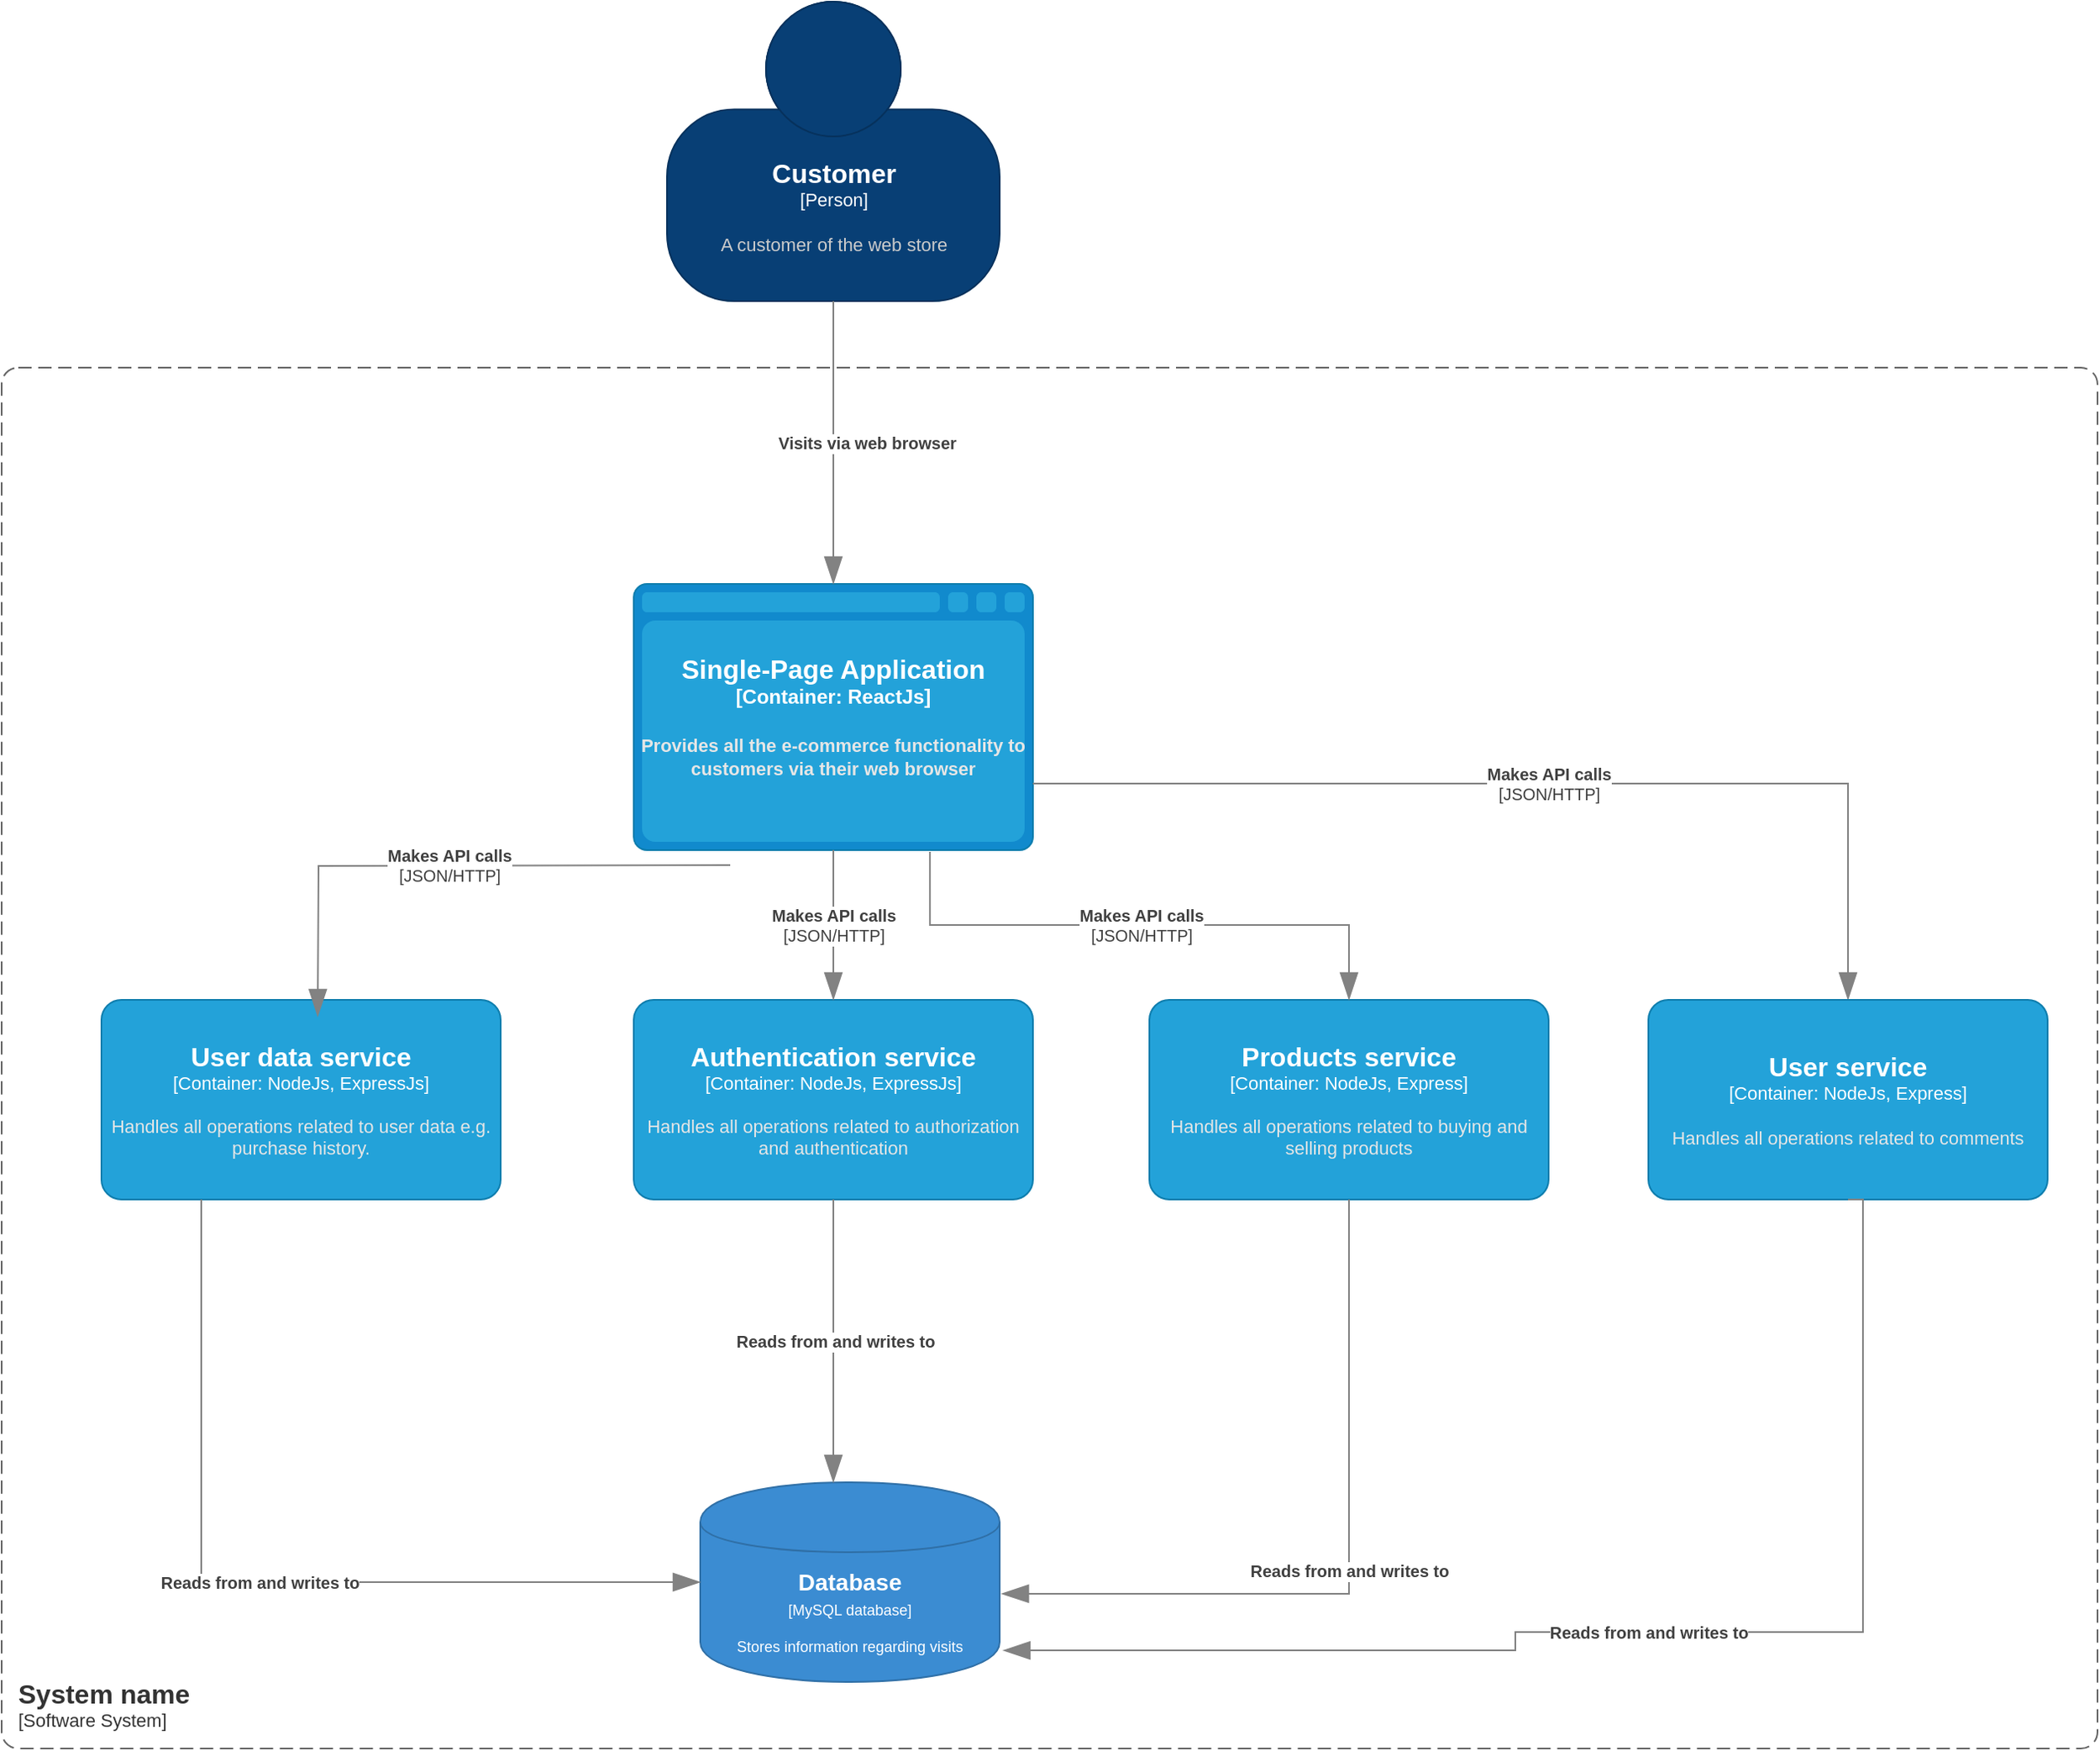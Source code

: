 <mxfile version="20.3.6" type="device"><diagram id="LmfPJnEAnTAT-7PzBd9i" name="Page-1"><mxGraphModel dx="2272" dy="1809" grid="1" gridSize="10" guides="1" tooltips="1" connect="1" arrows="1" fold="1" page="1" pageScale="1" pageWidth="850" pageHeight="1100" math="0" shadow="0"><root><mxCell id="0"/><mxCell id="1" parent="0"/><object placeholders="1" c4Name="Customer" c4Type="Person" c4Description="A customer of the web store" label="&lt;font style=&quot;font-size: 16px&quot;&gt;&lt;b&gt;%c4Name%&lt;/b&gt;&lt;/font&gt;&lt;div&gt;[%c4Type%]&lt;/div&gt;&lt;br&gt;&lt;div&gt;&lt;font style=&quot;font-size: 11px&quot;&gt;&lt;font color=&quot;#cccccc&quot;&gt;%c4Description%&lt;/font&gt;&lt;/div&gt;" id="D1uYaz4RbRke8vVT3epM-1"><mxCell style="html=1;fontSize=11;dashed=0;whitespace=wrap;fillColor=#083F75;strokeColor=#06315C;fontColor=#ffffff;shape=mxgraph.c4.person2;align=center;metaEdit=1;points=[[0.5,0,0],[1,0.5,0],[1,0.75,0],[0.75,1,0],[0.5,1,0],[0.25,1,0],[0,0.75,0],[0,0.5,0]];resizable=0;" parent="1" vertex="1"><mxGeometry x="120" y="-50" width="200" height="180" as="geometry"/></mxCell></object><object placeholders="1" c4Name="System name" c4Type="SystemScopeBoundary" c4Application="Software System" label="&lt;font style=&quot;font-size: 16px&quot;&gt;&lt;b&gt;&lt;div style=&quot;text-align: left&quot;&gt;%c4Name%&lt;/div&gt;&lt;/b&gt;&lt;/font&gt;&lt;div style=&quot;text-align: left&quot;&gt;[%c4Application%]&lt;/div&gt;" id="D1uYaz4RbRke8vVT3epM-2"><mxCell style="rounded=1;fontSize=11;whiteSpace=wrap;html=1;dashed=1;arcSize=20;fillColor=none;strokeColor=#666666;fontColor=#333333;labelBackgroundColor=none;align=left;verticalAlign=bottom;labelBorderColor=none;spacingTop=0;spacing=10;dashPattern=8 4;metaEdit=1;rotatable=0;perimeter=rectanglePerimeter;noLabel=0;labelPadding=0;allowArrows=0;connectable=0;expand=0;recursiveResize=0;editable=1;pointerEvents=0;absoluteArcSize=1;points=[[0.25,0,0],[0.5,0,0],[0.75,0,0],[1,0.25,0],[1,0.5,0],[1,0.75,0],[0.75,1,0],[0.5,1,0],[0.25,1,0],[0,0.75,0],[0,0.5,0],[0,0.25,0]];" parent="1" vertex="1"><mxGeometry x="-280" y="170" width="1260" height="830" as="geometry"/></mxCell></object><object placeholders="1" c4Type="Single-Page Application" c4Container="Container" c4Technology="ReactJs" c4Description="Provides all the e-commerce functionality to customers via their web browser&#xA;" label="&lt;font style=&quot;font-size: 16px&quot;&gt;&lt;b&gt;%c4Type%&lt;/font&gt;&lt;div&gt;[%c4Container%:&amp;nbsp;%c4Technology%]&lt;/div&gt;&lt;br&gt;&lt;div&gt;&lt;font style=&quot;font-size: 11px&quot;&gt;&lt;font color=&quot;#E6E6E6&quot;&gt;%c4Description%&lt;/font&gt;&lt;/div&gt;" id="D1uYaz4RbRke8vVT3epM-3"><mxCell style="shape=mxgraph.c4.webBrowserContainer;whiteSpace=wrap;html=1;boundedLbl=1;rounded=0;labelBackgroundColor=none;fillColor=#118ACD;fontSize=12;fontColor=#ffffff;align=center;strokeColor=#0E7DAD;metaEdit=1;points=[[0.5,0,0],[1,0.25,0],[1,0.5,0],[1,0.75,0],[0.5,1,0],[0,0.75,0],[0,0.5,0],[0,0.25,0]];resizable=0;" parent="1" vertex="1"><mxGeometry x="100" y="300" width="240" height="160" as="geometry"/></mxCell></object><object placeholders="1" c4Name="Authentication service" c4Type="Container" c4Technology="NodeJs, ExpressJs" c4Description="Handles all operations related to authorization and authentication" label="&lt;font style=&quot;font-size: 16px&quot;&gt;&lt;b&gt;%c4Name%&lt;/b&gt;&lt;/font&gt;&lt;div&gt;[%c4Type%: %c4Technology%]&lt;/div&gt;&lt;br&gt;&lt;div&gt;&lt;font style=&quot;font-size: 11px&quot;&gt;&lt;font color=&quot;#E6E6E6&quot;&gt;%c4Description%&lt;/font&gt;&lt;/div&gt;" id="D1uYaz4RbRke8vVT3epM-4"><mxCell style="rounded=1;whiteSpace=wrap;html=1;fontSize=11;labelBackgroundColor=none;fillColor=#23A2D9;fontColor=#ffffff;align=center;arcSize=10;strokeColor=#0E7DAD;metaEdit=1;resizable=0;points=[[0.25,0,0],[0.5,0,0],[0.75,0,0],[1,0.25,0],[1,0.5,0],[1,0.75,0],[0.75,1,0],[0.5,1,0],[0.25,1,0],[0,0.75,0],[0,0.5,0],[0,0.25,0]];" parent="1" vertex="1"><mxGeometry x="100" y="550" width="240" height="120" as="geometry"/></mxCell></object><object placeholders="1" c4Type="Relationship" c4Description="Visits via web browser" label="&lt;div style=&quot;text-align: left&quot;&gt;&lt;div style=&quot;text-align: center&quot;&gt;&lt;b&gt;%c4Description%&lt;/b&gt;&lt;/div&gt;" id="D1uYaz4RbRke8vVT3epM-5"><mxCell style="endArrow=blockThin;html=1;fontSize=10;fontColor=#404040;strokeWidth=1;endFill=1;strokeColor=#828282;elbow=vertical;metaEdit=1;endSize=14;startSize=14;jumpStyle=arc;jumpSize=16;rounded=0;edgeStyle=orthogonalEdgeStyle;exitX=0.5;exitY=1;exitDx=0;exitDy=0;exitPerimeter=0;" parent="1" source="D1uYaz4RbRke8vVT3epM-1" edge="1"><mxGeometry y="20" width="240" relative="1" as="geometry"><mxPoint x="300" y="440" as="sourcePoint"/><mxPoint x="220" y="300" as="targetPoint"/><mxPoint as="offset"/></mxGeometry></mxCell></object><object placeholders="1" c4Name="Products service" c4Type="Container" c4Technology="NodeJs, Express" c4Description="Handles all operations related to buying and selling products" label="&lt;font style=&quot;font-size: 16px&quot;&gt;&lt;b&gt;%c4Name%&lt;/b&gt;&lt;/font&gt;&lt;div&gt;[%c4Type%: %c4Technology%]&lt;/div&gt;&lt;br&gt;&lt;div&gt;&lt;font style=&quot;font-size: 11px&quot;&gt;&lt;font color=&quot;#E6E6E6&quot;&gt;%c4Description%&lt;/font&gt;&lt;/div&gt;" id="D1uYaz4RbRke8vVT3epM-6"><mxCell style="rounded=1;whiteSpace=wrap;html=1;fontSize=11;labelBackgroundColor=none;fillColor=#23A2D9;fontColor=#ffffff;align=center;arcSize=10;strokeColor=#0E7DAD;metaEdit=1;resizable=0;points=[[0.25,0,0],[0.5,0,0],[0.75,0,0],[1,0.25,0],[1,0.5,0],[1,0.75,0],[0.75,1,0],[0.5,1,0],[0.25,1,0],[0,0.75,0],[0,0.5,0],[0,0.25,0]];" parent="1" vertex="1"><mxGeometry x="410" y="550" width="240" height="120" as="geometry"/></mxCell></object><object placeholders="1" c4Type="Relationship" c4Technology="JSON/HTTP" c4Description="Makes API calls" label="&lt;div style=&quot;text-align: left&quot;&gt;&lt;div style=&quot;text-align: center&quot;&gt;&lt;b&gt;%c4Description%&lt;/b&gt;&lt;/div&gt;&lt;div style=&quot;text-align: center&quot;&gt;[%c4Technology%]&lt;/div&gt;&lt;/div&gt;" id="D1uYaz4RbRke8vVT3epM-8"><mxCell style="endArrow=blockThin;html=1;fontSize=10;fontColor=#404040;strokeWidth=1;endFill=1;strokeColor=#828282;elbow=vertical;metaEdit=1;endSize=14;startSize=14;jumpStyle=arc;jumpSize=16;rounded=0;edgeStyle=orthogonalEdgeStyle;exitX=0.5;exitY=1;exitDx=0;exitDy=0;exitPerimeter=0;entryX=0.5;entryY=0;entryDx=0;entryDy=0;entryPerimeter=0;" parent="1" source="D1uYaz4RbRke8vVT3epM-3" target="D1uYaz4RbRke8vVT3epM-4" edge="1"><mxGeometry width="240" relative="1" as="geometry"><mxPoint x="300" y="500" as="sourcePoint"/><mxPoint x="540" y="500" as="targetPoint"/></mxGeometry></mxCell></object><object placeholders="1" c4Type="Relationship" c4Technology="JSON/HTTP" c4Description="Makes API calls" label="&lt;div style=&quot;text-align: left&quot;&gt;&lt;div style=&quot;text-align: center&quot;&gt;&lt;b&gt;%c4Description%&lt;/b&gt;&lt;/div&gt;&lt;div style=&quot;text-align: center&quot;&gt;[%c4Technology%]&lt;/div&gt;&lt;/div&gt;" id="D1uYaz4RbRke8vVT3epM-9"><mxCell style="endArrow=blockThin;html=1;fontSize=10;fontColor=#404040;strokeWidth=1;endFill=1;strokeColor=#828282;elbow=vertical;metaEdit=1;endSize=14;startSize=14;jumpStyle=arc;jumpSize=16;rounded=0;edgeStyle=orthogonalEdgeStyle;exitX=0.742;exitY=1.006;exitDx=0;exitDy=0;exitPerimeter=0;entryX=0.5;entryY=0;entryDx=0;entryDy=0;entryPerimeter=0;" parent="1" source="D1uYaz4RbRke8vVT3epM-3" target="D1uYaz4RbRke8vVT3epM-6" edge="1"><mxGeometry width="240" relative="1" as="geometry"><mxPoint x="230" y="470" as="sourcePoint"/><mxPoint x="230" y="560" as="targetPoint"/></mxGeometry></mxCell></object><object placeholders="1" c4Name="User data service" c4Type="Container" c4Technology="NodeJs, ExpressJs" c4Description="Handles all operations related to user data e.g. purchase history." label="&lt;font style=&quot;font-size: 16px&quot;&gt;&lt;b&gt;%c4Name%&lt;/b&gt;&lt;/font&gt;&lt;div&gt;[%c4Type%: %c4Technology%]&lt;/div&gt;&lt;br&gt;&lt;div&gt;&lt;font style=&quot;font-size: 11px&quot;&gt;&lt;font color=&quot;#E6E6E6&quot;&gt;%c4Description%&lt;/font&gt;&lt;/div&gt;" id="D1uYaz4RbRke8vVT3epM-10"><mxCell style="rounded=1;whiteSpace=wrap;html=1;fontSize=11;labelBackgroundColor=none;fillColor=#23A2D9;fontColor=#ffffff;align=center;arcSize=10;strokeColor=#0E7DAD;metaEdit=1;resizable=0;points=[[0.25,0,0],[0.5,0,0],[0.75,0,0],[1,0.25,0],[1,0.5,0],[1,0.75,0],[0.75,1,0],[0.5,1,0],[0.25,1,0],[0,0.75,0],[0,0.5,0],[0,0.25,0]];" parent="1" vertex="1"><mxGeometry x="-220" y="550" width="240" height="120" as="geometry"/></mxCell></object><object placeholders="1" c4Type="Relationship" c4Technology="JSON/HTTP" c4Description="Makes API calls" label="&lt;div style=&quot;text-align: left&quot;&gt;&lt;div style=&quot;text-align: center&quot;&gt;&lt;b&gt;%c4Description%&lt;/b&gt;&lt;/div&gt;&lt;div style=&quot;text-align: center&quot;&gt;[%c4Technology%]&lt;/div&gt;&lt;/div&gt;" id="D1uYaz4RbRke8vVT3epM-11"><mxCell style="endArrow=blockThin;html=1;fontSize=10;fontColor=#404040;strokeWidth=1;endFill=1;strokeColor=#828282;elbow=vertical;metaEdit=1;endSize=14;startSize=14;jumpStyle=arc;jumpSize=16;rounded=0;edgeStyle=orthogonalEdgeStyle;exitX=1;exitY=0.75;exitDx=0;exitDy=0;exitPerimeter=0;" parent="1" source="D1uYaz4RbRke8vVT3epM-3" target="ph-48rFvkpEkGkd9kMt6-1" edge="1"><mxGeometry width="240" relative="1" as="geometry"><mxPoint x="150" y="480" as="sourcePoint"/><mxPoint x="220" y="500" as="targetPoint"/></mxGeometry></mxCell></object><object label="&lt;div style=&quot;color: rgb(255 , 255 , 255) ; white-space: normal&quot;&gt;&lt;span style=&quot;font-size: 14px&quot;&gt;&lt;b&gt;Database&lt;/b&gt;&lt;/span&gt;&lt;/div&gt;&lt;div style=&quot;color: rgb(255 , 255 , 255) ; font-size: 12px ; white-space: normal&quot;&gt;&lt;font style=&quot;font-size: 9px&quot;&gt;[&lt;font style=&quot;font-size: 9px&quot;&gt;MySQL database&lt;/font&gt;]&lt;/font&gt;&lt;/div&gt;&lt;div&gt;&lt;br&gt;&lt;/div&gt;&lt;div&gt;&lt;font color=&quot;#FFFFFF&quot;&gt;Stores information regarding visits&lt;/font&gt;&lt;br&gt;&lt;/div&gt;" placeholders="1" name="Container Name" description="Description" technology="e.g. PostgreSQL" id="D1uYaz4RbRke8vVT3epM-13"><mxCell style="shape=cylinder;whiteSpace=wrap;html=1;boundedLbl=1;backgroundOutline=1;strokeColor=#2F6FA6;strokeWidth=1;fillColor=#3B8CD2;fontSize=9;fontColor=#000000;align=center;resizable=0;" parent="1" vertex="1"><mxGeometry x="140" y="840" width="180" height="120" as="geometry"/></mxCell></object><object placeholders="1" c4Type="Relationship" c4Description="Reads from and writes to" label="&lt;div style=&quot;text-align: left&quot;&gt;&lt;div style=&quot;text-align: center&quot;&gt;&lt;b&gt;%c4Description%&lt;/b&gt;&lt;/div&gt;" id="D1uYaz4RbRke8vVT3epM-17"><mxCell style="endArrow=blockThin;html=1;fontSize=10;fontColor=#404040;strokeWidth=1;endFill=1;strokeColor=#828282;elbow=vertical;metaEdit=1;endSize=14;startSize=14;jumpStyle=arc;jumpSize=16;rounded=0;edgeStyle=orthogonalEdgeStyle;exitX=0.25;exitY=1;exitDx=0;exitDy=0;exitPerimeter=0;entryX=0;entryY=0.5;entryDx=0;entryDy=0;" parent="1" source="D1uYaz4RbRke8vVT3epM-10" target="D1uYaz4RbRke8vVT3epM-13" edge="1"><mxGeometry width="240" relative="1" as="geometry"><mxPoint x="300" y="680" as="sourcePoint"/><mxPoint x="540" y="680" as="targetPoint"/></mxGeometry></mxCell></object><object placeholders="1" c4Type="Relationship" c4Description="Reads from and writes to" label="&lt;div style=&quot;text-align: left&quot;&gt;&lt;div style=&quot;text-align: center&quot;&gt;&lt;b&gt;%c4Description%&lt;/b&gt;&lt;/div&gt;" id="D1uYaz4RbRke8vVT3epM-18"><mxCell style="endArrow=blockThin;html=1;fontSize=10;fontColor=#404040;strokeWidth=1;endFill=1;strokeColor=#828282;elbow=vertical;metaEdit=1;endSize=14;startSize=14;jumpStyle=arc;jumpSize=16;rounded=0;edgeStyle=orthogonalEdgeStyle;exitX=0.5;exitY=1;exitDx=0;exitDy=0;exitPerimeter=0;" parent="1" source="D1uYaz4RbRke8vVT3epM-4" edge="1"><mxGeometry width="240" relative="1" as="geometry"><mxPoint x="350" y="730" as="sourcePoint"/><mxPoint x="220" y="840" as="targetPoint"/></mxGeometry></mxCell></object><object placeholders="1" c4Type="Relationship" c4Description="Reads from and writes to" label="&lt;div style=&quot;text-align: left&quot;&gt;&lt;div style=&quot;text-align: center&quot;&gt;&lt;b&gt;%c4Description%&lt;/b&gt;&lt;/div&gt;" id="D1uYaz4RbRke8vVT3epM-19"><mxCell style="endArrow=blockThin;html=1;fontSize=10;fontColor=#404040;strokeWidth=1;endFill=1;strokeColor=#828282;elbow=vertical;metaEdit=1;endSize=14;startSize=14;jumpStyle=arc;jumpSize=16;rounded=0;edgeStyle=orthogonalEdgeStyle;exitX=0.5;exitY=1;exitDx=0;exitDy=0;exitPerimeter=0;entryX=1.006;entryY=0.558;entryDx=0;entryDy=0;entryPerimeter=0;" parent="1" source="D1uYaz4RbRke8vVT3epM-6" target="D1uYaz4RbRke8vVT3epM-13" edge="1"><mxGeometry width="240" relative="1" as="geometry"><mxPoint x="-140" y="690" as="sourcePoint"/><mxPoint x="160" y="920" as="targetPoint"/><Array as="points"><mxPoint x="530" y="907"/></Array></mxGeometry></mxCell></object><object placeholders="1" c4Name="User service" c4Type="Container" c4Technology="NodeJs, Express" c4Description="Handles all operations related to comments" label="&lt;font style=&quot;font-size: 16px&quot;&gt;&lt;b&gt;%c4Name%&lt;/b&gt;&lt;/font&gt;&lt;div&gt;[%c4Type%: %c4Technology%]&lt;/div&gt;&lt;br&gt;&lt;div&gt;&lt;font style=&quot;font-size: 11px&quot;&gt;&lt;font color=&quot;#E6E6E6&quot;&gt;%c4Description%&lt;/font&gt;&lt;/div&gt;" id="ph-48rFvkpEkGkd9kMt6-1"><mxCell style="rounded=1;whiteSpace=wrap;html=1;fontSize=11;labelBackgroundColor=none;fillColor=#23A2D9;fontColor=#ffffff;align=center;arcSize=10;strokeColor=#0E7DAD;metaEdit=1;resizable=0;points=[[0.25,0,0],[0.5,0,0],[0.75,0,0],[1,0.25,0],[1,0.5,0],[1,0.75,0],[0.75,1,0],[0.5,1,0],[0.25,1,0],[0,0.75,0],[0,0.5,0],[0,0.25,0]];" vertex="1" parent="1"><mxGeometry x="710" y="550" width="240" height="120" as="geometry"/></mxCell></object><object placeholders="1" c4Type="Relationship" c4Technology="JSON/HTTP" c4Description="Makes API calls" label="&lt;div style=&quot;text-align: left&quot;&gt;&lt;div style=&quot;text-align: center&quot;&gt;&lt;b&gt;%c4Description%&lt;/b&gt;&lt;/div&gt;&lt;div style=&quot;text-align: center&quot;&gt;[%c4Technology%]&lt;/div&gt;&lt;/div&gt;" id="ph-48rFvkpEkGkd9kMt6-2"><mxCell style="endArrow=blockThin;html=1;fontSize=10;fontColor=#404040;strokeWidth=1;endFill=1;strokeColor=#828282;elbow=vertical;metaEdit=1;endSize=14;startSize=14;jumpStyle=arc;jumpSize=16;rounded=0;edgeStyle=orthogonalEdgeStyle;entryX=0.5;entryY=0;entryDx=0;entryDy=0;entryPerimeter=0;exitX=0.2;exitY=0.994;exitDx=0;exitDy=0;exitPerimeter=0;" edge="1" parent="1"><mxGeometry width="240" relative="1" as="geometry"><mxPoint x="158" y="469.04" as="sourcePoint"/><mxPoint x="-90" y="560" as="targetPoint"/></mxGeometry></mxCell></object><object placeholders="1" c4Type="Relationship" c4Description="Reads from and writes to" label="&lt;div style=&quot;text-align: left&quot;&gt;&lt;div style=&quot;text-align: center&quot;&gt;&lt;b&gt;%c4Description%&lt;/b&gt;&lt;/div&gt;" id="ph-48rFvkpEkGkd9kMt6-4"><mxCell style="endArrow=blockThin;html=1;fontSize=10;fontColor=#404040;strokeWidth=1;endFill=1;strokeColor=#828282;elbow=vertical;metaEdit=1;endSize=14;startSize=14;jumpStyle=arc;jumpSize=16;rounded=0;edgeStyle=orthogonalEdgeStyle;exitX=0.5;exitY=1;exitDx=0;exitDy=0;exitPerimeter=0;entryX=1.011;entryY=0.842;entryDx=0;entryDy=0;entryPerimeter=0;" edge="1" parent="1" source="ph-48rFvkpEkGkd9kMt6-1" target="D1uYaz4RbRke8vVT3epM-13"><mxGeometry width="240" relative="1" as="geometry"><mxPoint x="838.92" y="700" as="sourcePoint"/><mxPoint x="630" y="936.96" as="targetPoint"/><Array as="points"><mxPoint x="839" y="670"/><mxPoint x="839" y="930"/><mxPoint x="630" y="930"/><mxPoint x="630" y="941"/></Array></mxGeometry></mxCell></object></root></mxGraphModel></diagram></mxfile>